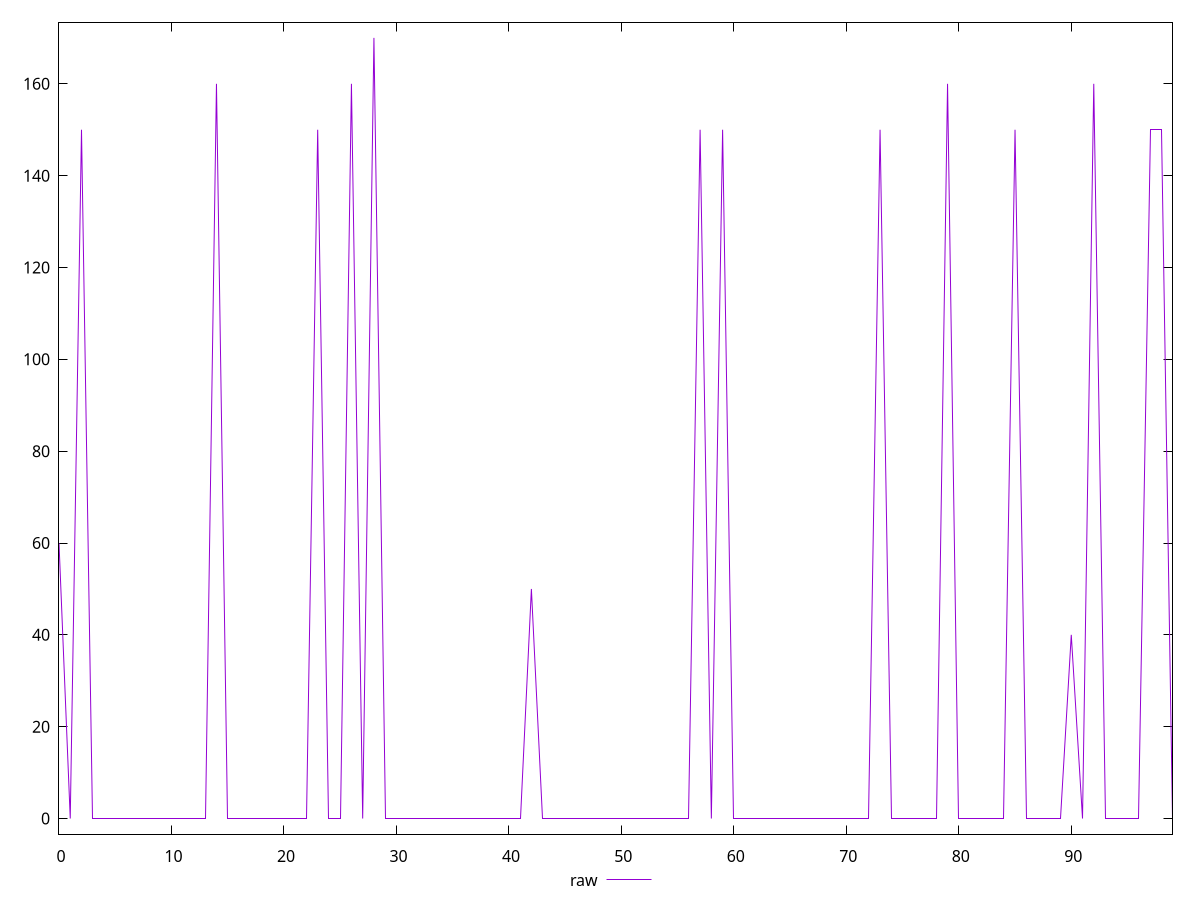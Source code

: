reset

$raw <<EOF
0 60
1 0
2 150
3 0
4 0
5 0
6 0
7 0
8 0
9 0
10 0
11 0
12 0
13 0
14 160
15 0
16 0
17 0
18 0
19 0
20 0
21 0
22 0
23 150
24 0
25 0
26 160
27 0
28 170
29 0
30 0
31 0
32 0
33 0
34 0
35 0
36 0
37 0
38 0
39 0
40 0
41 0
42 50
43 0
44 0
45 0
46 0
47 0
48 0
49 0
50 0
51 0
52 0
53 0
54 0
55 0
56 0
57 150
58 0
59 150
60 0
61 0
62 0
63 0
64 0
65 0
66 0
67 0
68 0
69 0
70 0
71 0
72 0
73 150
74 0
75 0
76 0
77 0
78 0
79 160
80 0
81 0
82 0
83 0
84 0
85 150
86 0
87 0
88 0
89 0
90 40
91 0
92 160
93 0
94 0
95 0
96 0
97 150
98 150
99 0
EOF

set key outside below
set xrange [0:99]
set yrange [-3.4:173.4]
set trange [-3.4:173.4]
set terminal svg size 640, 500 enhanced background rgb 'white'
set output "report_00015_2021-02-09T16-11-33.973Z/unminified-javascript/samples/pages+cached/raw/values.svg"

plot $raw title "raw" with line

reset
